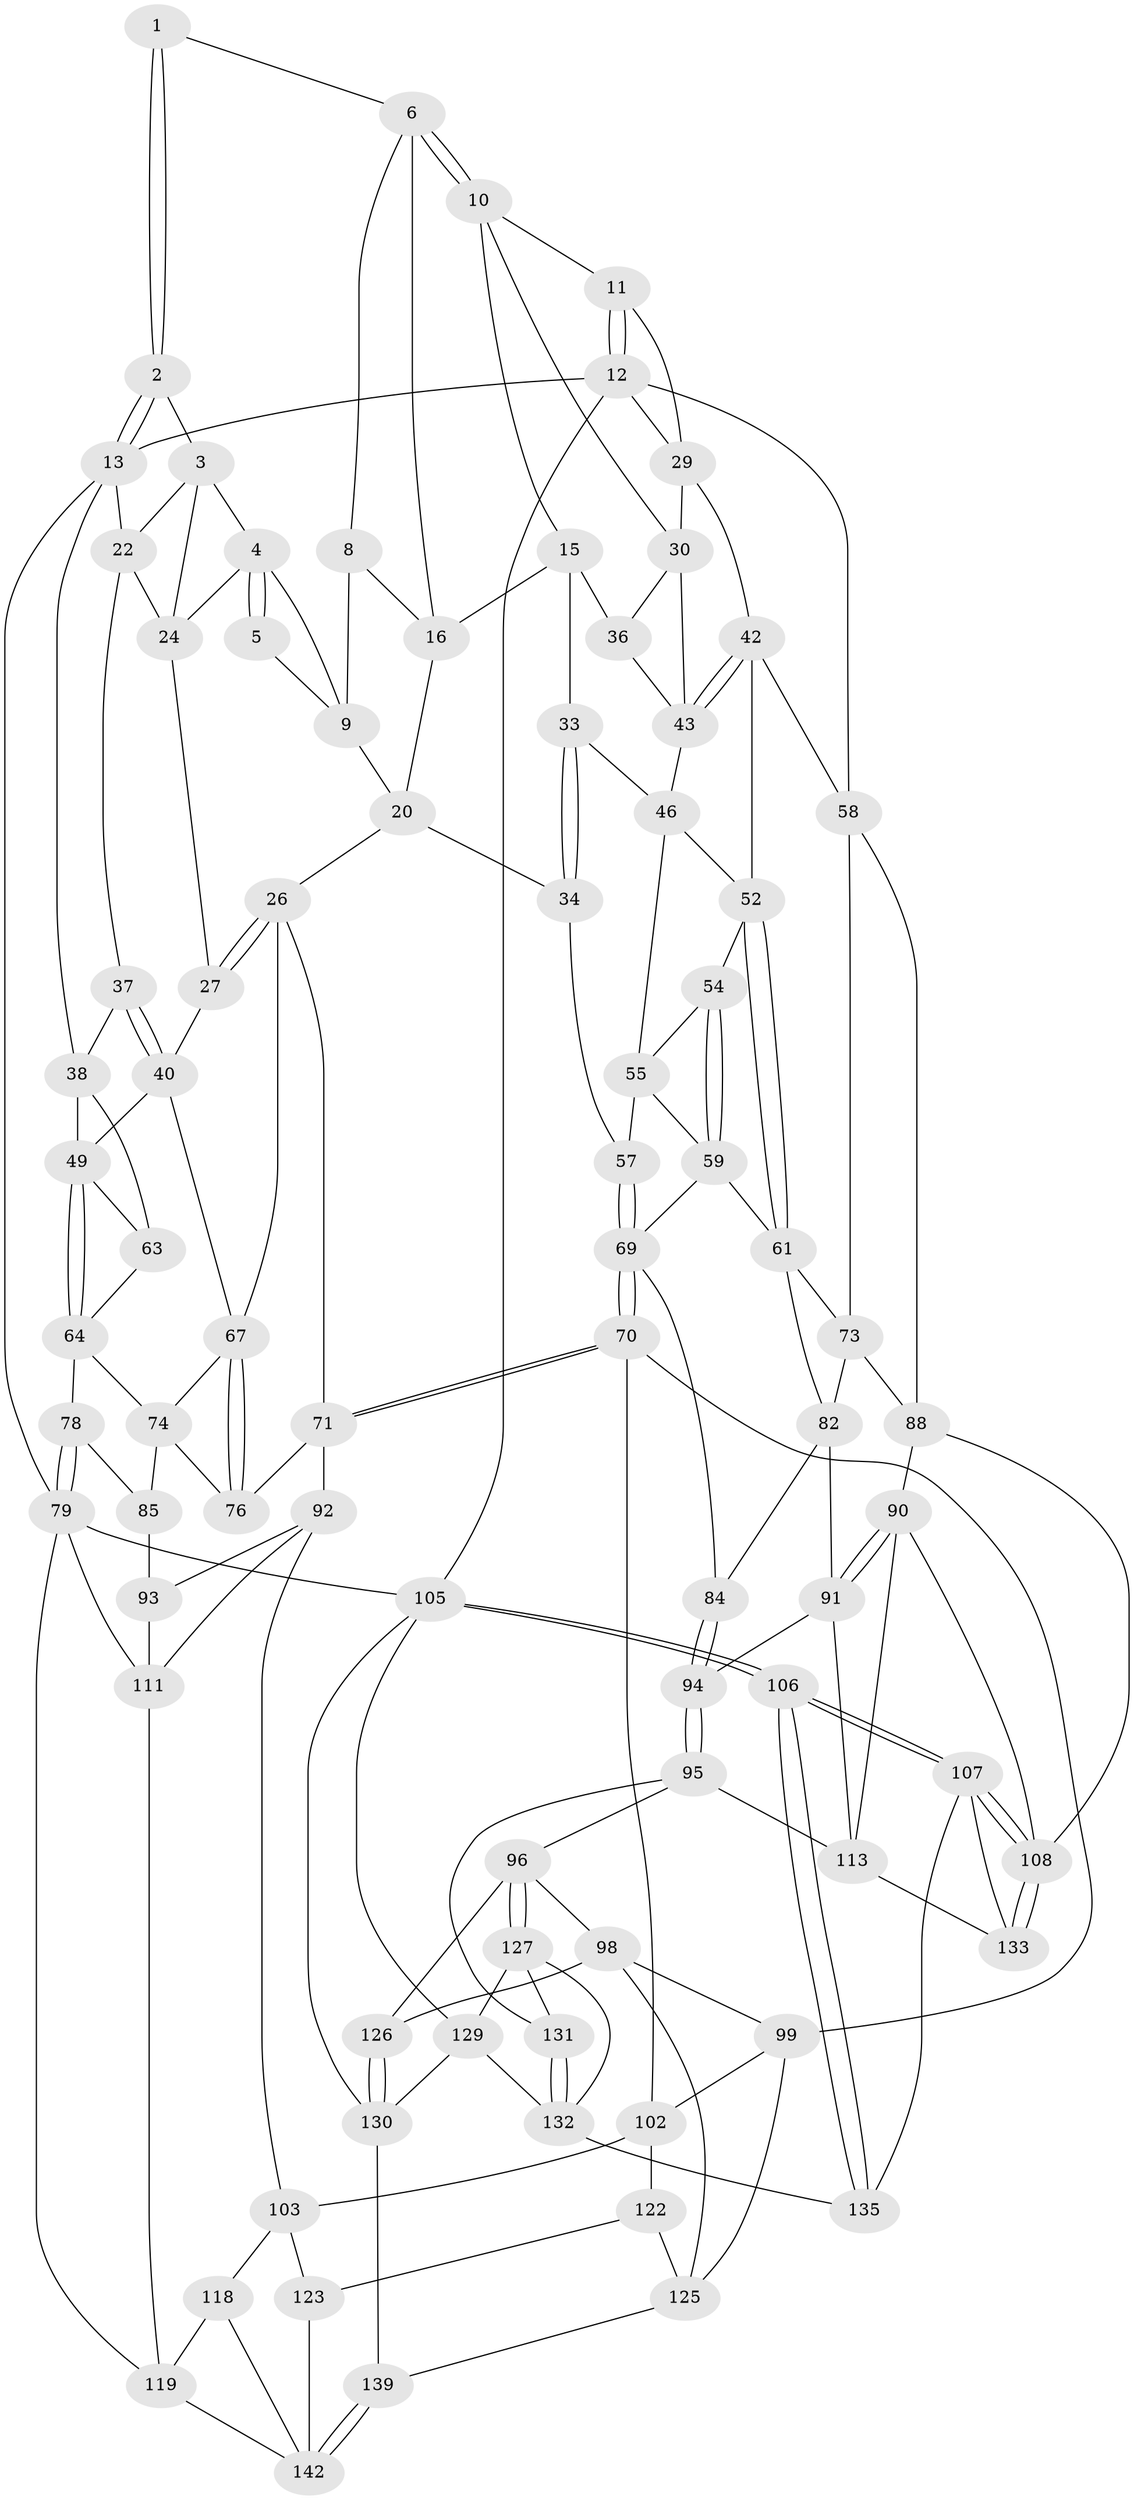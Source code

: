 // original degree distribution, {3: 0.013888888888888888, 5: 0.5, 4: 0.25, 6: 0.2361111111111111}
// Generated by graph-tools (version 1.1) at 2025/11/02/27/25 16:11:53]
// undirected, 85 vertices, 186 edges
graph export_dot {
graph [start="1"]
  node [color=gray90,style=filled];
  1 [pos="+0.3858585062469207+0"];
  2 [pos="+0.12116309226854302+0"];
  3 [pos="+0.17795109911995155+0",super="+21"];
  4 [pos="+0.3515954672681733+0.04151559896581952",super="+19"];
  5 [pos="+0.3846855728346108+0"];
  6 [pos="+0.5658156062393733+0",super="+7"];
  8 [pos="+0.4949639541591196+0.010468787267857499"];
  9 [pos="+0.4373611132702618+0.039397205810844355",super="+18"];
  10 [pos="+0.7751376134331625+0",super="+14"];
  11 [pos="+1+0"];
  12 [pos="+1+0",super="+44"];
  13 [pos="+0+0",super="+23"];
  15 [pos="+0.648645101032693+0.09922120414069757",super="+32"];
  16 [pos="+0.5697457188002177+0.11246597072364391",super="+17"];
  20 [pos="+0.475136307841372+0.16256168342580748",super="+25"];
  22 [pos="+0.1737233732661832+0.10062425760018269",super="+31"];
  24 [pos="+0.3443531045807497+0.07530824111502678",super="+28"];
  26 [pos="+0.415445789950972+0.30390064308707",super="+66"];
  27 [pos="+0.39230496269600895+0.2961447211812831"];
  29 [pos="+0.8806729115373532+0.16465899149746044",super="+41"];
  30 [pos="+0.8119597281025068+0.14928860836279345",super="+35"];
  33 [pos="+0.611600958230528+0.2970275011080813"];
  34 [pos="+0.47763862023898546+0.31150996272173154"];
  36 [pos="+0.681221946161113+0.2060780723234472"];
  37 [pos="+0.16311383217897396+0.21197053047955491"];
  38 [pos="+0.1355239505538537+0.24126562338613394",super="+39"];
  40 [pos="+0.35744950948947624+0.2985222384319995",super="+48"];
  42 [pos="+0.9080518187965577+0.3126745483955175",super="+51"];
  43 [pos="+0.7906009344469902+0.2623971678665268",super="+45"];
  46 [pos="+0.7459687870216662+0.3039758769085248",super="+47"];
  49 [pos="+0.1349557663584673+0.353966824236522",super="+50"];
  52 [pos="+0.8375657047263462+0.3983141119625271",super="+53"];
  54 [pos="+0.7047041494966777+0.39344211809217516"];
  55 [pos="+0.6574731050080036+0.34169169975206953",super="+56"];
  57 [pos="+0.5353826796375046+0.4021827508673719"];
  58 [pos="+1+0.4406959233773119",super="+72"];
  59 [pos="+0.7383128637351044+0.4810887436664832",super="+60"];
  61 [pos="+0.8224897977815773+0.42549903802288735",super="+62"];
  63 [pos="+0+0.21426181258962032"];
  64 [pos="+0+0.42808963566708597",super="+65"];
  67 [pos="+0.18090292603048175+0.4655324800131034",super="+68"];
  69 [pos="+0.5388595501084233+0.583553384112857",super="+75"];
  70 [pos="+0.4405208759203895+0.6194052287628221",super="+100"];
  71 [pos="+0.4084626841527441+0.5879651113335956",super="+87"];
  73 [pos="+0.8894250206761085+0.5125337843404835",super="+81"];
  74 [pos="+0.028112468703396596+0.4721114994513774",super="+77"];
  76 [pos="+0.16815461002743692+0.5648819582959367"];
  78 [pos="+0+0.6939648535751276"];
  79 [pos="+0+1",super="+80"];
  82 [pos="+0.780846306229463+0.56599273851689",super="+83"];
  84 [pos="+0.5954754011895724+0.5951540524979427"];
  85 [pos="+0.04621701521532484+0.6200428315829879",super="+86"];
  88 [pos="+1+0.6417814700465359",super="+89"];
  90 [pos="+0.8681126506149178+0.7219533639697311",super="+112"];
  91 [pos="+0.7489215574205861+0.6606870398204469",super="+101"];
  92 [pos="+0.2152257477959024+0.6281629073540567",super="+104"];
  93 [pos="+0.10759171533769644+0.6957772406856038",super="+110"];
  94 [pos="+0.6517117461566153+0.7129387908492264"];
  95 [pos="+0.6398061982184907+0.7348684713782456",super="+115"];
  96 [pos="+0.5885563055557582+0.7681866340553559",super="+97"];
  98 [pos="+0.5189759660041139+0.742679369308799",super="+124"];
  99 [pos="+0.44577744236531014+0.6716911061006997",super="+120"];
  102 [pos="+0.2502866656050115+0.7535511158240525",super="+121"];
  103 [pos="+0.2386706929164459+0.7484562618408662",super="+117"];
  105 [pos="+1+1",super="+141"];
  106 [pos="+1+1"];
  107 [pos="+1+1",super="+134"];
  108 [pos="+1+0.9606852856566328",super="+109"];
  111 [pos="+0.11288007948606389+0.7515342288651814",super="+116"];
  113 [pos="+0.7579506124706922+0.796611633117508",super="+114"];
  118 [pos="+0.12913650632538606+0.8765361172368118"];
  119 [pos="+0.12689965547245866+0.8766777940259135",super="+144"];
  122 [pos="+0.2977074866922081+0.8560988653395825"];
  123 [pos="+0.25339961971468417+0.8735068866409199"];
  125 [pos="+0.4296371952074428+0.8956107748093994",super="+137"];
  126 [pos="+0.5363631460121464+0.8690960315461782"];
  127 [pos="+0.6079270071263989+0.8129930571908268",super="+128"];
  129 [pos="+0.5606187802952605+0.8748774192419807",super="+140"];
  130 [pos="+0.5456752932204648+0.8744785645700914",super="+138"];
  131 [pos="+0.6591868033883052+0.8353436933026271"];
  132 [pos="+0.6431858268177704+0.9226408023496527",super="+136"];
  133 [pos="+0.7414396641691201+0.8472149921000208"];
  135 [pos="+0.6952051915766643+0.9382239272112991"];
  139 [pos="+0.41685000433896063+1"];
  142 [pos="+0.3413725777968371+1",super="+143"];
  1 -- 2;
  1 -- 2;
  1 -- 6;
  2 -- 3;
  2 -- 13;
  2 -- 13;
  3 -- 4;
  3 -- 24;
  3 -- 22;
  4 -- 5;
  4 -- 5;
  4 -- 24;
  4 -- 9;
  5 -- 9;
  6 -- 10;
  6 -- 10;
  6 -- 8;
  6 -- 16;
  8 -- 9;
  8 -- 16;
  9 -- 20;
  10 -- 11;
  10 -- 30;
  10 -- 15;
  11 -- 12;
  11 -- 12;
  11 -- 29;
  12 -- 13;
  12 -- 105;
  12 -- 58;
  12 -- 29;
  13 -- 79;
  13 -- 38;
  13 -- 22;
  15 -- 16;
  15 -- 33;
  15 -- 36;
  16 -- 20;
  20 -- 26;
  20 -- 34;
  22 -- 37;
  22 -- 24;
  24 -- 27;
  26 -- 27;
  26 -- 27;
  26 -- 67;
  26 -- 71;
  27 -- 40;
  29 -- 30;
  29 -- 42;
  30 -- 43;
  30 -- 36;
  33 -- 34;
  33 -- 34;
  33 -- 46;
  34 -- 57;
  36 -- 43;
  37 -- 38;
  37 -- 40;
  37 -- 40;
  38 -- 63;
  38 -- 49;
  40 -- 49;
  40 -- 67;
  42 -- 43;
  42 -- 43;
  42 -- 58;
  42 -- 52;
  43 -- 46;
  46 -- 55;
  46 -- 52;
  49 -- 64;
  49 -- 64;
  49 -- 63;
  52 -- 61;
  52 -- 61;
  52 -- 54;
  54 -- 55;
  54 -- 59;
  54 -- 59;
  55 -- 57;
  55 -- 59;
  57 -- 69;
  57 -- 69;
  58 -- 88;
  58 -- 73;
  59 -- 69;
  59 -- 61;
  61 -- 73;
  61 -- 82;
  63 -- 64;
  64 -- 74;
  64 -- 78;
  67 -- 76;
  67 -- 76;
  67 -- 74;
  69 -- 70;
  69 -- 70;
  69 -- 84;
  70 -- 71;
  70 -- 71;
  70 -- 102;
  70 -- 99;
  71 -- 76;
  71 -- 92;
  73 -- 88;
  73 -- 82;
  74 -- 76;
  74 -- 85;
  78 -- 79;
  78 -- 79;
  78 -- 85;
  79 -- 105;
  79 -- 111;
  79 -- 119;
  82 -- 91;
  82 -- 84;
  84 -- 94;
  84 -- 94;
  85 -- 93 [weight=2];
  88 -- 90;
  88 -- 108;
  90 -- 91;
  90 -- 91;
  90 -- 113;
  90 -- 108;
  91 -- 113;
  91 -- 94;
  92 -- 93;
  92 -- 111;
  92 -- 103;
  93 -- 111;
  94 -- 95;
  94 -- 95;
  95 -- 96;
  95 -- 131;
  95 -- 113;
  96 -- 127;
  96 -- 127;
  96 -- 98;
  96 -- 126;
  98 -- 99;
  98 -- 125;
  98 -- 126;
  99 -- 125;
  99 -- 102;
  102 -- 103;
  102 -- 122;
  103 -- 123;
  103 -- 118;
  105 -- 106;
  105 -- 106;
  105 -- 129;
  105 -- 130;
  106 -- 107;
  106 -- 107;
  106 -- 135;
  106 -- 135;
  107 -- 108;
  107 -- 108;
  107 -- 133;
  107 -- 135;
  108 -- 133;
  108 -- 133;
  111 -- 119;
  113 -- 133;
  118 -- 119;
  118 -- 142;
  119 -- 142;
  122 -- 123;
  122 -- 125;
  123 -- 142;
  125 -- 139;
  126 -- 130;
  126 -- 130;
  127 -- 131;
  127 -- 129;
  127 -- 132;
  129 -- 130;
  129 -- 132;
  130 -- 139;
  131 -- 132;
  131 -- 132;
  132 -- 135;
  139 -- 142;
  139 -- 142;
}
